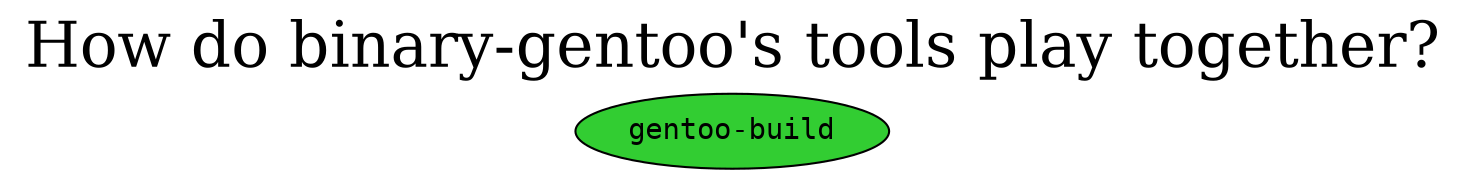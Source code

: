 


digraph "binary-gentoo" {
  label="How do binary-gentoo's tools play together?";
  labelloc="t";
  fontsize="30";

  

  
  "gentoo-build" [style=filled; fillcolor="limegreen", fontname="monospace"];
  subgraph cluster_monitoring {
  }
  subgraph cluster_queue {
  }
  subgraph cluster_worker {
  }
}
